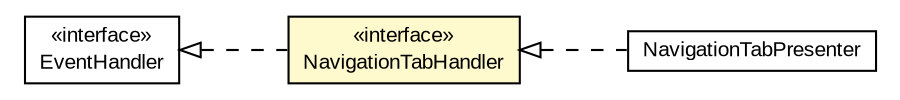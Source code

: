 #!/usr/local/bin/dot
#
# Class diagram 
# Generated by UMLGraph version R5_6-24-gf6e263 (http://www.umlgraph.org/)
#

digraph G {
	edge [fontname="arial",fontsize=10,labelfontname="arial",labelfontsize=10];
	node [fontname="arial",fontsize=10,shape=plaintext];
	nodesep=0.25;
	ranksep=0.5;
	rankdir=LR;
	// com.gwtplatform.carstore.client.application.cars.car.navigation.NavigationTabPresenter
	c361098 [label=<<table title="com.gwtplatform.carstore.client.application.cars.car.navigation.NavigationTabPresenter" border="0" cellborder="1" cellspacing="0" cellpadding="2" port="p" href="./NavigationTabPresenter.html">
		<tr><td><table border="0" cellspacing="0" cellpadding="1">
<tr><td align="center" balign="center"> NavigationTabPresenter </td></tr>
		</table></td></tr>
		</table>>, URL="./NavigationTabPresenter.html", fontname="arial", fontcolor="black", fontsize=10.0];
	// com.gwtplatform.carstore.client.application.cars.car.navigation.NavigationTabEvent.NavigationTabHandler
	c361101 [label=<<table title="com.gwtplatform.carstore.client.application.cars.car.navigation.NavigationTabEvent.NavigationTabHandler" border="0" cellborder="1" cellspacing="0" cellpadding="2" port="p" bgcolor="lemonChiffon" href="./NavigationTabEvent.NavigationTabHandler.html">
		<tr><td><table border="0" cellspacing="0" cellpadding="1">
<tr><td align="center" balign="center"> &#171;interface&#187; </td></tr>
<tr><td align="center" balign="center"> NavigationTabHandler </td></tr>
		</table></td></tr>
		</table>>, URL="./NavigationTabEvent.NavigationTabHandler.html", fontname="arial", fontcolor="black", fontsize=10.0];
	//com.gwtplatform.carstore.client.application.cars.car.navigation.NavigationTabPresenter implements com.gwtplatform.carstore.client.application.cars.car.navigation.NavigationTabEvent.NavigationTabHandler
	c361101:p -> c361098:p [dir=back,arrowtail=empty,style=dashed];
	//com.gwtplatform.carstore.client.application.cars.car.navigation.NavigationTabEvent.NavigationTabHandler implements com.google.gwt.event.shared.EventHandler
	c361316:p -> c361101:p [dir=back,arrowtail=empty,style=dashed];
	// com.google.gwt.event.shared.EventHandler
	c361316 [label=<<table title="com.google.gwt.event.shared.EventHandler" border="0" cellborder="1" cellspacing="0" cellpadding="2" port="p" href="http://google-web-toolkit.googlecode.com/svn/javadoc/latest/com/google/gwt/event/shared/EventHandler.html">
		<tr><td><table border="0" cellspacing="0" cellpadding="1">
<tr><td align="center" balign="center"> &#171;interface&#187; </td></tr>
<tr><td align="center" balign="center"> EventHandler </td></tr>
		</table></td></tr>
		</table>>, URL="http://google-web-toolkit.googlecode.com/svn/javadoc/latest/com/google/gwt/event/shared/EventHandler.html", fontname="arial", fontcolor="black", fontsize=10.0];
}

